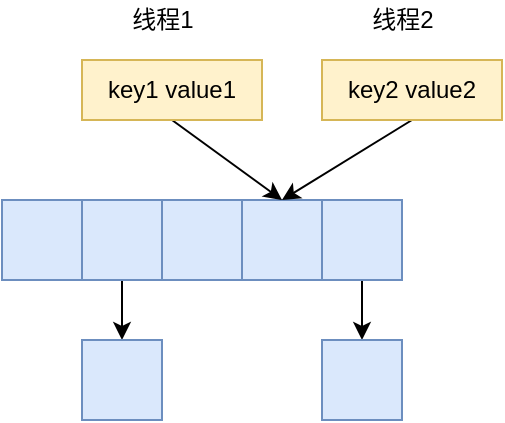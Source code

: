 <mxfile version="15.4.0" type="device"><diagram id="_ET6lr8NkmVqpct2D62R" name="第 1 页"><mxGraphModel dx="946" dy="608" grid="1" gridSize="10" guides="1" tooltips="1" connect="1" arrows="1" fold="1" page="1" pageScale="1" pageWidth="827" pageHeight="1169" math="0" shadow="0"><root><mxCell id="0"/><mxCell id="1" parent="0"/><mxCell id="PJwjmOFElVkyfERHjVfu-1" value="" style="rounded=0;whiteSpace=wrap;html=1;fillColor=#dae8fc;strokeColor=#6c8ebf;" vertex="1" parent="1"><mxGeometry x="170" y="230" width="40" height="40" as="geometry"/></mxCell><mxCell id="PJwjmOFElVkyfERHjVfu-19" style="edgeStyle=none;rounded=0;orthogonalLoop=1;jettySize=auto;html=1;exitX=0.5;exitY=1;exitDx=0;exitDy=0;entryX=0.5;entryY=0;entryDx=0;entryDy=0;" edge="1" parent="1" source="PJwjmOFElVkyfERHjVfu-2" target="PJwjmOFElVkyfERHjVfu-17"><mxGeometry relative="1" as="geometry"/></mxCell><mxCell id="PJwjmOFElVkyfERHjVfu-2" value="" style="rounded=0;whiteSpace=wrap;html=1;fillColor=#dae8fc;strokeColor=#6c8ebf;" vertex="1" parent="1"><mxGeometry x="210" y="230" width="40" height="40" as="geometry"/></mxCell><mxCell id="PJwjmOFElVkyfERHjVfu-3" value="" style="rounded=0;whiteSpace=wrap;html=1;fillColor=#dae8fc;strokeColor=#6c8ebf;" vertex="1" parent="1"><mxGeometry x="250" y="230" width="40" height="40" as="geometry"/></mxCell><mxCell id="PJwjmOFElVkyfERHjVfu-4" value="" style="rounded=0;whiteSpace=wrap;html=1;fillColor=#dae8fc;strokeColor=#6c8ebf;" vertex="1" parent="1"><mxGeometry x="290" y="230" width="40" height="40" as="geometry"/></mxCell><mxCell id="PJwjmOFElVkyfERHjVfu-20" style="edgeStyle=none;rounded=0;orthogonalLoop=1;jettySize=auto;html=1;exitX=0.5;exitY=1;exitDx=0;exitDy=0;entryX=0.5;entryY=0;entryDx=0;entryDy=0;" edge="1" parent="1" source="PJwjmOFElVkyfERHjVfu-5" target="PJwjmOFElVkyfERHjVfu-18"><mxGeometry relative="1" as="geometry"/></mxCell><mxCell id="PJwjmOFElVkyfERHjVfu-5" value="" style="rounded=0;whiteSpace=wrap;html=1;fillColor=#dae8fc;strokeColor=#6c8ebf;" vertex="1" parent="1"><mxGeometry x="330" y="230" width="40" height="40" as="geometry"/></mxCell><mxCell id="PJwjmOFElVkyfERHjVfu-15" style="rounded=0;orthogonalLoop=1;jettySize=auto;html=1;exitX=0.5;exitY=1;exitDx=0;exitDy=0;entryX=0.5;entryY=0;entryDx=0;entryDy=0;" edge="1" parent="1" source="PJwjmOFElVkyfERHjVfu-9" target="PJwjmOFElVkyfERHjVfu-4"><mxGeometry relative="1" as="geometry"/></mxCell><mxCell id="PJwjmOFElVkyfERHjVfu-9" value="key1 value1" style="text;html=1;strokeColor=#d6b656;fillColor=#fff2cc;align=center;verticalAlign=middle;whiteSpace=wrap;overflow=hidden;" vertex="1" parent="1"><mxGeometry x="210" y="160" width="90" height="30" as="geometry"/></mxCell><mxCell id="PJwjmOFElVkyfERHjVfu-16" style="edgeStyle=none;rounded=0;orthogonalLoop=1;jettySize=auto;html=1;exitX=0.5;exitY=1;exitDx=0;exitDy=0;entryX=0.5;entryY=0;entryDx=0;entryDy=0;" edge="1" parent="1" source="PJwjmOFElVkyfERHjVfu-10" target="PJwjmOFElVkyfERHjVfu-4"><mxGeometry relative="1" as="geometry"/></mxCell><mxCell id="PJwjmOFElVkyfERHjVfu-10" value="key2 value2" style="text;html=1;strokeColor=#d6b656;fillColor=#fff2cc;align=center;verticalAlign=middle;whiteSpace=wrap;overflow=hidden;" vertex="1" parent="1"><mxGeometry x="330" y="160" width="90" height="30" as="geometry"/></mxCell><mxCell id="PJwjmOFElVkyfERHjVfu-13" value="线程1" style="text;html=1;align=center;verticalAlign=middle;resizable=0;points=[];autosize=1;strokeColor=none;fillColor=none;" vertex="1" parent="1"><mxGeometry x="225" y="130" width="50" height="20" as="geometry"/></mxCell><mxCell id="PJwjmOFElVkyfERHjVfu-14" value="线程2" style="text;html=1;align=center;verticalAlign=middle;resizable=0;points=[];autosize=1;strokeColor=none;fillColor=none;" vertex="1" parent="1"><mxGeometry x="345" y="130" width="50" height="20" as="geometry"/></mxCell><mxCell id="PJwjmOFElVkyfERHjVfu-17" value="" style="rounded=0;whiteSpace=wrap;html=1;fillColor=#dae8fc;strokeColor=#6c8ebf;" vertex="1" parent="1"><mxGeometry x="210" y="300" width="40" height="40" as="geometry"/></mxCell><mxCell id="PJwjmOFElVkyfERHjVfu-18" value="" style="rounded=0;whiteSpace=wrap;html=1;fillColor=#dae8fc;strokeColor=#6c8ebf;" vertex="1" parent="1"><mxGeometry x="330" y="300" width="40" height="40" as="geometry"/></mxCell></root></mxGraphModel></diagram></mxfile>